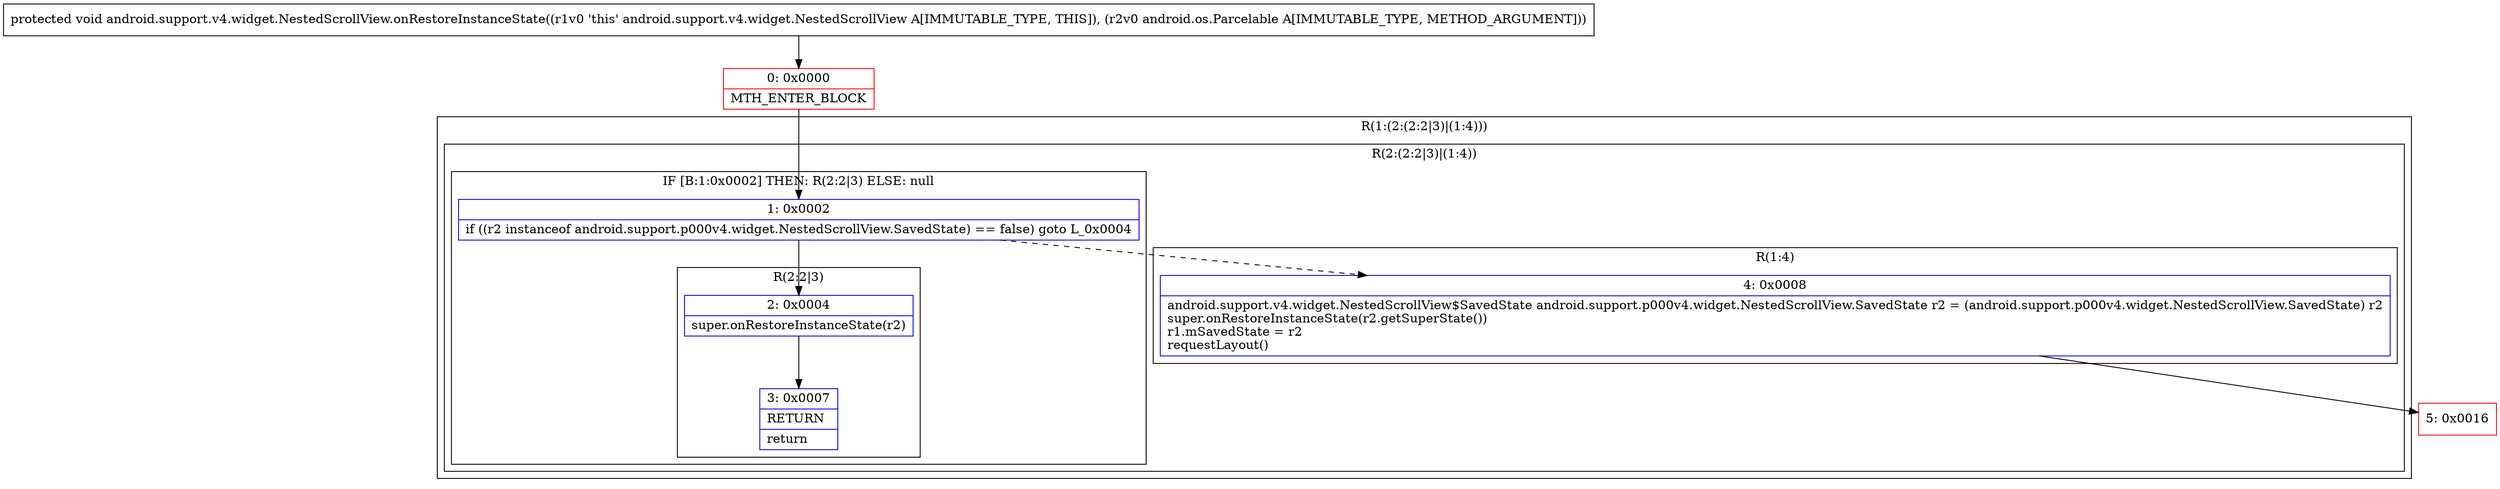 digraph "CFG forandroid.support.v4.widget.NestedScrollView.onRestoreInstanceState(Landroid\/os\/Parcelable;)V" {
subgraph cluster_Region_515075586 {
label = "R(1:(2:(2:2|3)|(1:4)))";
node [shape=record,color=blue];
subgraph cluster_Region_1065470252 {
label = "R(2:(2:2|3)|(1:4))";
node [shape=record,color=blue];
subgraph cluster_IfRegion_1760953139 {
label = "IF [B:1:0x0002] THEN: R(2:2|3) ELSE: null";
node [shape=record,color=blue];
Node_1 [shape=record,label="{1\:\ 0x0002|if ((r2 instanceof android.support.p000v4.widget.NestedScrollView.SavedState) == false) goto L_0x0004\l}"];
subgraph cluster_Region_1258487191 {
label = "R(2:2|3)";
node [shape=record,color=blue];
Node_2 [shape=record,label="{2\:\ 0x0004|super.onRestoreInstanceState(r2)\l}"];
Node_3 [shape=record,label="{3\:\ 0x0007|RETURN\l|return\l}"];
}
}
subgraph cluster_Region_1722834162 {
label = "R(1:4)";
node [shape=record,color=blue];
Node_4 [shape=record,label="{4\:\ 0x0008|android.support.v4.widget.NestedScrollView$SavedState android.support.p000v4.widget.NestedScrollView.SavedState r2 = (android.support.p000v4.widget.NestedScrollView.SavedState) r2\lsuper.onRestoreInstanceState(r2.getSuperState())\lr1.mSavedState = r2\lrequestLayout()\l}"];
}
}
}
Node_0 [shape=record,color=red,label="{0\:\ 0x0000|MTH_ENTER_BLOCK\l}"];
Node_5 [shape=record,color=red,label="{5\:\ 0x0016}"];
MethodNode[shape=record,label="{protected void android.support.v4.widget.NestedScrollView.onRestoreInstanceState((r1v0 'this' android.support.v4.widget.NestedScrollView A[IMMUTABLE_TYPE, THIS]), (r2v0 android.os.Parcelable A[IMMUTABLE_TYPE, METHOD_ARGUMENT])) }"];
MethodNode -> Node_0;
Node_1 -> Node_2;
Node_1 -> Node_4[style=dashed];
Node_2 -> Node_3;
Node_4 -> Node_5;
Node_0 -> Node_1;
}

